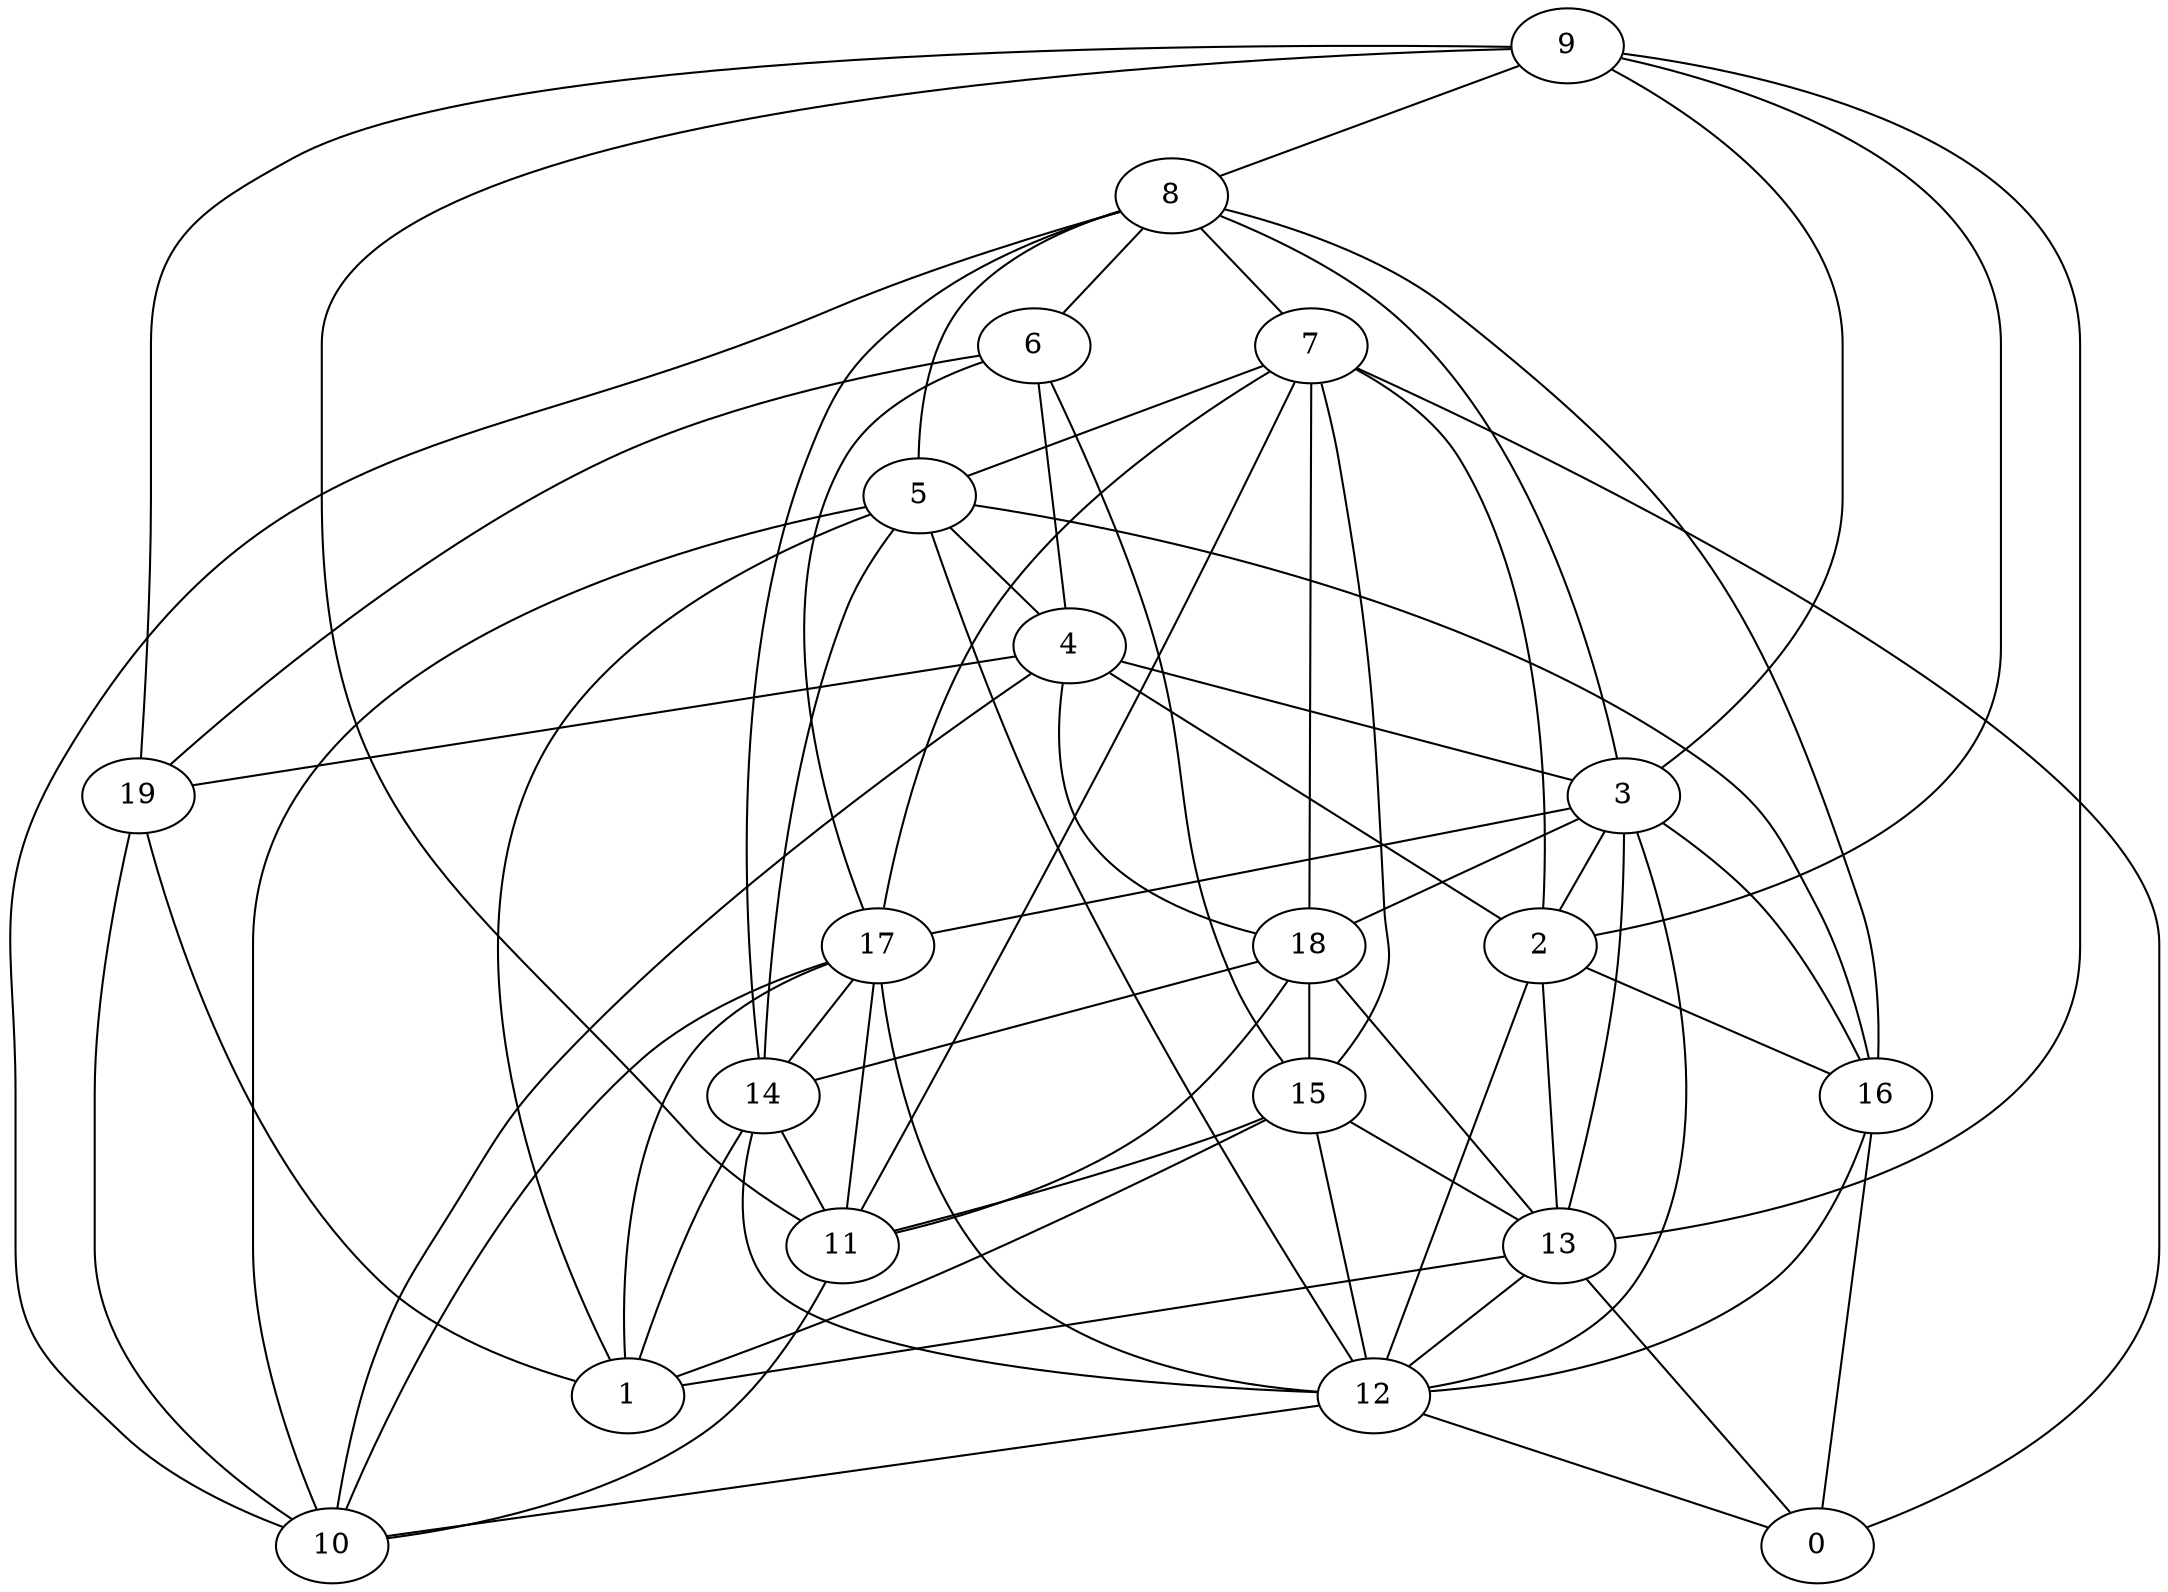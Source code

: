digraph GG_graph {

subgraph G_graph {
edge [color = black]
"6" -> "19" [dir = none]
"6" -> "15" [dir = none]
"19" -> "1" [dir = none]
"19" -> "10" [dir = none]
"5" -> "16" [dir = none]
"5" -> "10" [dir = none]
"5" -> "14" [dir = none]
"5" -> "1" [dir = none]
"5" -> "4" [dir = none]
"4" -> "10" [dir = none]
"4" -> "18" [dir = none]
"4" -> "3" [dir = none]
"4" -> "19" [dir = none]
"4" -> "2" [dir = none]
"9" -> "8" [dir = none]
"9" -> "3" [dir = none]
"9" -> "2" [dir = none]
"9" -> "19" [dir = none]
"9" -> "13" [dir = none]
"9" -> "11" [dir = none]
"11" -> "10" [dir = none]
"18" -> "15" [dir = none]
"18" -> "13" [dir = none]
"18" -> "11" [dir = none]
"17" -> "14" [dir = none]
"17" -> "12" [dir = none]
"17" -> "10" [dir = none]
"17" -> "11" [dir = none]
"7" -> "0" [dir = none]
"7" -> "5" [dir = none]
"7" -> "18" [dir = none]
"7" -> "11" [dir = none]
"7" -> "2" [dir = none]
"15" -> "11" [dir = none]
"15" -> "12" [dir = none]
"15" -> "1" [dir = none]
"15" -> "13" [dir = none]
"13" -> "1" [dir = none]
"13" -> "12" [dir = none]
"13" -> "0" [dir = none]
"8" -> "6" [dir = none]
"8" -> "5" [dir = none]
"8" -> "16" [dir = none]
"8" -> "7" [dir = none]
"3" -> "13" [dir = none]
"3" -> "16" [dir = none]
"3" -> "18" [dir = none]
"3" -> "17" [dir = none]
"3" -> "2" [dir = none]
"16" -> "0" [dir = none]
"16" -> "12" [dir = none]
"2" -> "16" [dir = none]
"2" -> "13" [dir = none]
"2" -> "12" [dir = none]
"14" -> "12" [dir = none]
"14" -> "11" [dir = none]
"12" -> "10" [dir = none]
"17" -> "1" [dir = none]
"12" -> "0" [dir = none]
"8" -> "3" [dir = none]
"7" -> "15" [dir = none]
"3" -> "12" [dir = none]
"8" -> "14" [dir = none]
"7" -> "17" [dir = none]
"6" -> "4" [dir = none]
"18" -> "14" [dir = none]
"5" -> "12" [dir = none]
"14" -> "1" [dir = none]
"8" -> "10" [dir = none]
"6" -> "17" [dir = none]
}

}
